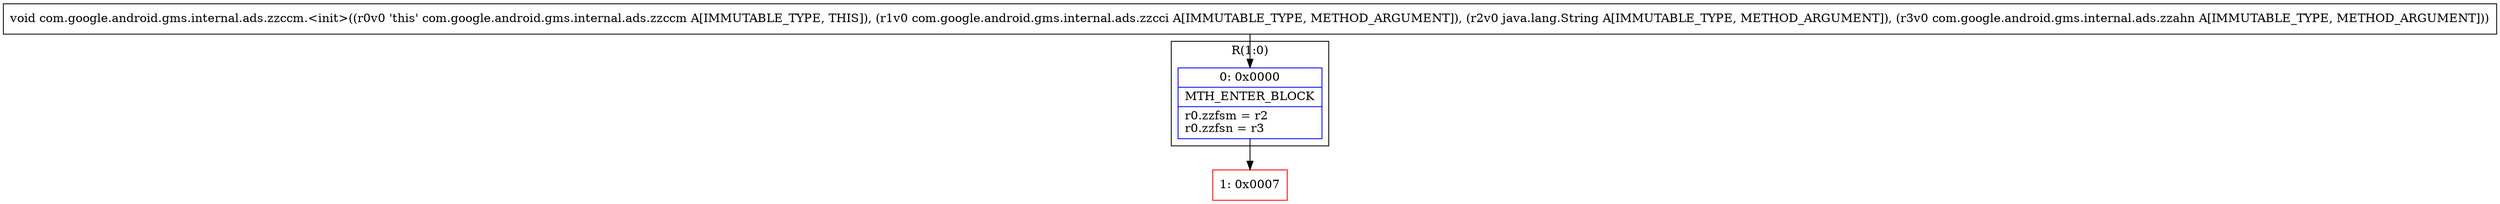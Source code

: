 digraph "CFG forcom.google.android.gms.internal.ads.zzccm.\<init\>(Lcom\/google\/android\/gms\/internal\/ads\/zzcci;Ljava\/lang\/String;Lcom\/google\/android\/gms\/internal\/ads\/zzahn;)V" {
subgraph cluster_Region_200781953 {
label = "R(1:0)";
node [shape=record,color=blue];
Node_0 [shape=record,label="{0\:\ 0x0000|MTH_ENTER_BLOCK\l|r0.zzfsm = r2\lr0.zzfsn = r3\l}"];
}
Node_1 [shape=record,color=red,label="{1\:\ 0x0007}"];
MethodNode[shape=record,label="{void com.google.android.gms.internal.ads.zzccm.\<init\>((r0v0 'this' com.google.android.gms.internal.ads.zzccm A[IMMUTABLE_TYPE, THIS]), (r1v0 com.google.android.gms.internal.ads.zzcci A[IMMUTABLE_TYPE, METHOD_ARGUMENT]), (r2v0 java.lang.String A[IMMUTABLE_TYPE, METHOD_ARGUMENT]), (r3v0 com.google.android.gms.internal.ads.zzahn A[IMMUTABLE_TYPE, METHOD_ARGUMENT])) }"];
MethodNode -> Node_0;
Node_0 -> Node_1;
}


